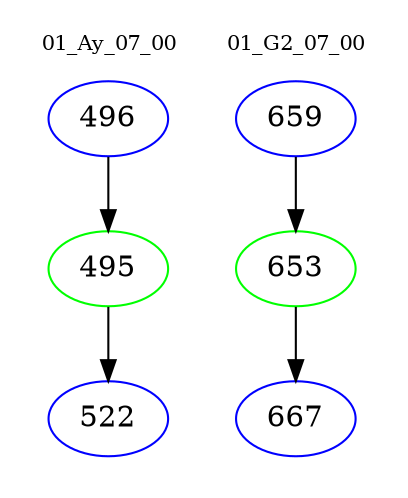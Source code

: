 digraph{
subgraph cluster_0 {
color = white
label = "01_Ay_07_00";
fontsize=10;
T0_496 [label="496", color="blue"]
T0_496 -> T0_495 [color="black"]
T0_495 [label="495", color="green"]
T0_495 -> T0_522 [color="black"]
T0_522 [label="522", color="blue"]
}
subgraph cluster_1 {
color = white
label = "01_G2_07_00";
fontsize=10;
T1_659 [label="659", color="blue"]
T1_659 -> T1_653 [color="black"]
T1_653 [label="653", color="green"]
T1_653 -> T1_667 [color="black"]
T1_667 [label="667", color="blue"]
}
}
